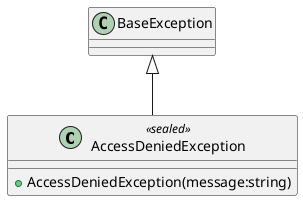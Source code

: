 @startuml
class AccessDeniedException <<sealed>> {
    + AccessDeniedException(message:string)
}
BaseException <|-- AccessDeniedException
@enduml
